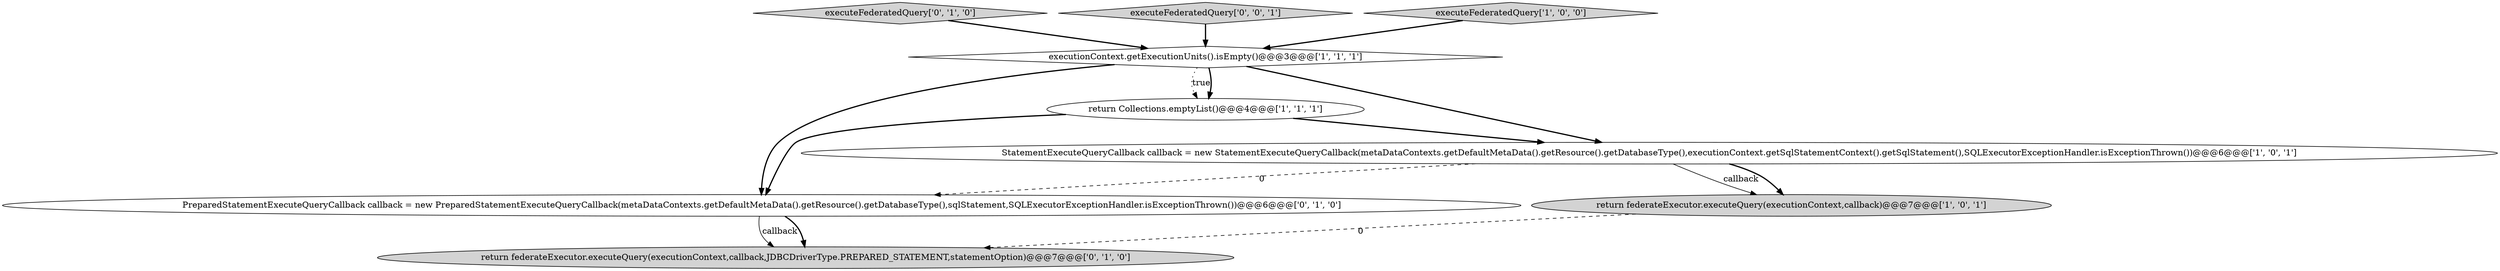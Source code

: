 digraph {
7 [style = filled, label = "executeFederatedQuery['0', '1', '0']", fillcolor = lightgray, shape = diamond image = "AAA0AAABBB2BBB"];
5 [style = filled, label = "PreparedStatementExecuteQueryCallback callback = new PreparedStatementExecuteQueryCallback(metaDataContexts.getDefaultMetaData().getResource().getDatabaseType(),sqlStatement,SQLExecutorExceptionHandler.isExceptionThrown())@@@6@@@['0', '1', '0']", fillcolor = white, shape = ellipse image = "AAA1AAABBB2BBB"];
8 [style = filled, label = "executeFederatedQuery['0', '0', '1']", fillcolor = lightgray, shape = diamond image = "AAA0AAABBB3BBB"];
2 [style = filled, label = "return federateExecutor.executeQuery(executionContext,callback)@@@7@@@['1', '0', '1']", fillcolor = lightgray, shape = ellipse image = "AAA0AAABBB1BBB"];
1 [style = filled, label = "return Collections.emptyList()@@@4@@@['1', '1', '1']", fillcolor = white, shape = ellipse image = "AAA0AAABBB1BBB"];
3 [style = filled, label = "executionContext.getExecutionUnits().isEmpty()@@@3@@@['1', '1', '1']", fillcolor = white, shape = diamond image = "AAA0AAABBB1BBB"];
0 [style = filled, label = "executeFederatedQuery['1', '0', '0']", fillcolor = lightgray, shape = diamond image = "AAA0AAABBB1BBB"];
4 [style = filled, label = "StatementExecuteQueryCallback callback = new StatementExecuteQueryCallback(metaDataContexts.getDefaultMetaData().getResource().getDatabaseType(),executionContext.getSqlStatementContext().getSqlStatement(),SQLExecutorExceptionHandler.isExceptionThrown())@@@6@@@['1', '0', '1']", fillcolor = white, shape = ellipse image = "AAA0AAABBB1BBB"];
6 [style = filled, label = "return federateExecutor.executeQuery(executionContext,callback,JDBCDriverType.PREPARED_STATEMENT,statementOption)@@@7@@@['0', '1', '0']", fillcolor = lightgray, shape = ellipse image = "AAA1AAABBB2BBB"];
4->2 [style = solid, label="callback"];
2->6 [style = dashed, label="0"];
0->3 [style = bold, label=""];
3->5 [style = bold, label=""];
5->6 [style = solid, label="callback"];
4->5 [style = dashed, label="0"];
3->4 [style = bold, label=""];
3->1 [style = dotted, label="true"];
8->3 [style = bold, label=""];
5->6 [style = bold, label=""];
3->1 [style = bold, label=""];
4->2 [style = bold, label=""];
1->4 [style = bold, label=""];
1->5 [style = bold, label=""];
7->3 [style = bold, label=""];
}
